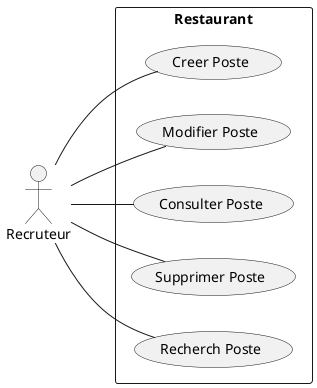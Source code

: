 @startuml
left to right direction
actor "Recruteur" as fc
rectangle Restaurant {
  usecase "Creer Poste" as UC1
  usecase "Modifier Poste" as UC2
  usecase "Consulter Poste" as UC3
  usecase "Supprimer Poste" as UC4
  usecase "Recherch Poste" as UC5

}
fc -- UC1
fc -- UC2
fc -- UC3
fc -- UC4
fc -- UC5
@enduml
